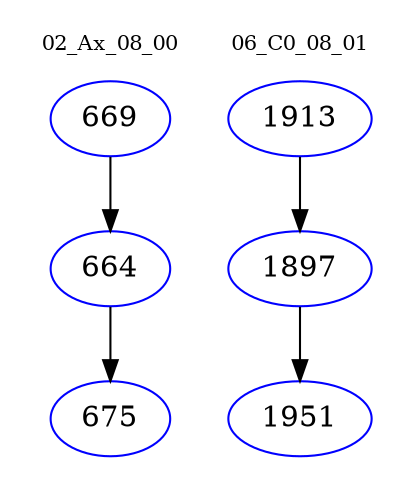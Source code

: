 digraph{
subgraph cluster_0 {
color = white
label = "02_Ax_08_00";
fontsize=10;
T0_669 [label="669", color="blue"]
T0_669 -> T0_664 [color="black"]
T0_664 [label="664", color="blue"]
T0_664 -> T0_675 [color="black"]
T0_675 [label="675", color="blue"]
}
subgraph cluster_1 {
color = white
label = "06_C0_08_01";
fontsize=10;
T1_1913 [label="1913", color="blue"]
T1_1913 -> T1_1897 [color="black"]
T1_1897 [label="1897", color="blue"]
T1_1897 -> T1_1951 [color="black"]
T1_1951 [label="1951", color="blue"]
}
}
